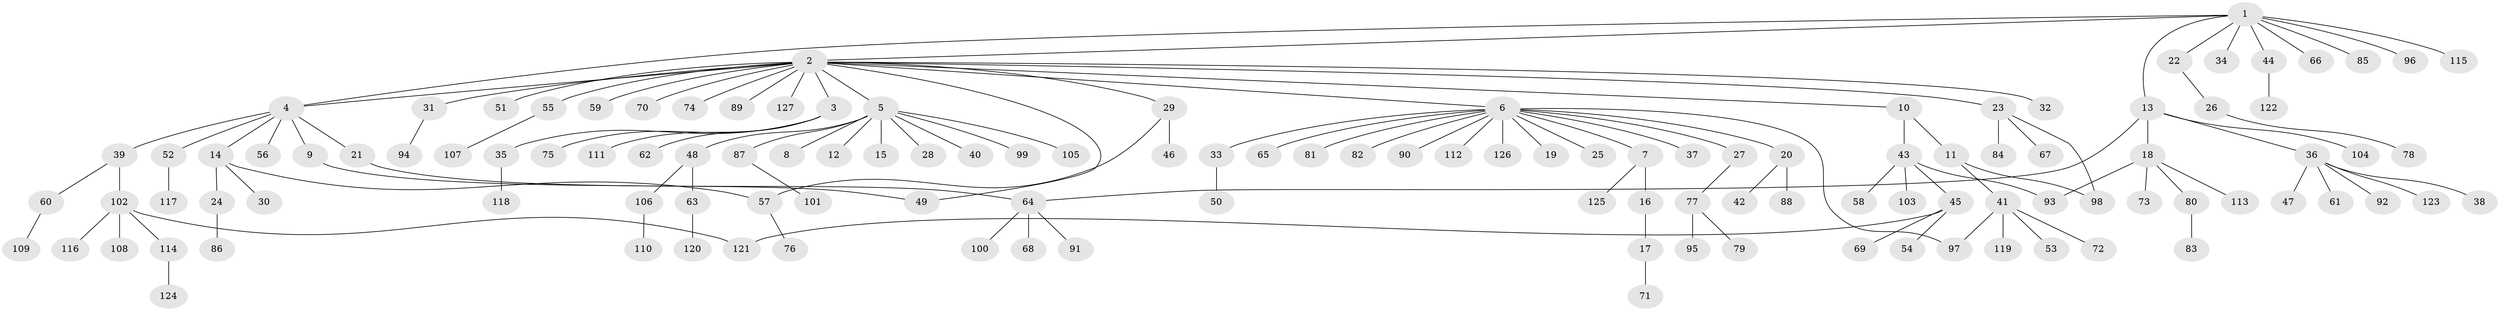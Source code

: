 // Generated by graph-tools (version 1.1) at 2025/35/03/09/25 02:35:17]
// undirected, 127 vertices, 134 edges
graph export_dot {
graph [start="1"]
  node [color=gray90,style=filled];
  1;
  2;
  3;
  4;
  5;
  6;
  7;
  8;
  9;
  10;
  11;
  12;
  13;
  14;
  15;
  16;
  17;
  18;
  19;
  20;
  21;
  22;
  23;
  24;
  25;
  26;
  27;
  28;
  29;
  30;
  31;
  32;
  33;
  34;
  35;
  36;
  37;
  38;
  39;
  40;
  41;
  42;
  43;
  44;
  45;
  46;
  47;
  48;
  49;
  50;
  51;
  52;
  53;
  54;
  55;
  56;
  57;
  58;
  59;
  60;
  61;
  62;
  63;
  64;
  65;
  66;
  67;
  68;
  69;
  70;
  71;
  72;
  73;
  74;
  75;
  76;
  77;
  78;
  79;
  80;
  81;
  82;
  83;
  84;
  85;
  86;
  87;
  88;
  89;
  90;
  91;
  92;
  93;
  94;
  95;
  96;
  97;
  98;
  99;
  100;
  101;
  102;
  103;
  104;
  105;
  106;
  107;
  108;
  109;
  110;
  111;
  112;
  113;
  114;
  115;
  116;
  117;
  118;
  119;
  120;
  121;
  122;
  123;
  124;
  125;
  126;
  127;
  1 -- 2;
  1 -- 4;
  1 -- 13;
  1 -- 22;
  1 -- 34;
  1 -- 44;
  1 -- 66;
  1 -- 85;
  1 -- 96;
  1 -- 115;
  2 -- 3;
  2 -- 4;
  2 -- 5;
  2 -- 6;
  2 -- 10;
  2 -- 23;
  2 -- 29;
  2 -- 31;
  2 -- 32;
  2 -- 49;
  2 -- 51;
  2 -- 55;
  2 -- 59;
  2 -- 70;
  2 -- 74;
  2 -- 89;
  2 -- 127;
  3 -- 35;
  3 -- 62;
  3 -- 75;
  3 -- 111;
  4 -- 9;
  4 -- 14;
  4 -- 21;
  4 -- 39;
  4 -- 52;
  4 -- 56;
  5 -- 8;
  5 -- 12;
  5 -- 15;
  5 -- 28;
  5 -- 40;
  5 -- 48;
  5 -- 87;
  5 -- 99;
  5 -- 105;
  6 -- 7;
  6 -- 19;
  6 -- 20;
  6 -- 25;
  6 -- 27;
  6 -- 33;
  6 -- 37;
  6 -- 65;
  6 -- 81;
  6 -- 82;
  6 -- 90;
  6 -- 97;
  6 -- 112;
  6 -- 126;
  7 -- 16;
  7 -- 125;
  9 -- 49;
  10 -- 11;
  10 -- 43;
  11 -- 41;
  11 -- 98;
  13 -- 18;
  13 -- 36;
  13 -- 64;
  13 -- 104;
  14 -- 24;
  14 -- 30;
  14 -- 57;
  16 -- 17;
  17 -- 71;
  18 -- 73;
  18 -- 80;
  18 -- 93;
  18 -- 113;
  20 -- 42;
  20 -- 88;
  21 -- 64;
  22 -- 26;
  23 -- 67;
  23 -- 84;
  23 -- 98;
  24 -- 86;
  26 -- 78;
  27 -- 77;
  29 -- 46;
  29 -- 57;
  31 -- 94;
  33 -- 50;
  35 -- 118;
  36 -- 38;
  36 -- 47;
  36 -- 61;
  36 -- 92;
  36 -- 123;
  39 -- 60;
  39 -- 102;
  41 -- 53;
  41 -- 72;
  41 -- 97;
  41 -- 119;
  43 -- 45;
  43 -- 58;
  43 -- 93;
  43 -- 103;
  44 -- 122;
  45 -- 54;
  45 -- 69;
  45 -- 121;
  48 -- 63;
  48 -- 106;
  52 -- 117;
  55 -- 107;
  57 -- 76;
  60 -- 109;
  63 -- 120;
  64 -- 68;
  64 -- 91;
  64 -- 100;
  77 -- 79;
  77 -- 95;
  80 -- 83;
  87 -- 101;
  102 -- 108;
  102 -- 114;
  102 -- 116;
  102 -- 121;
  106 -- 110;
  114 -- 124;
}
